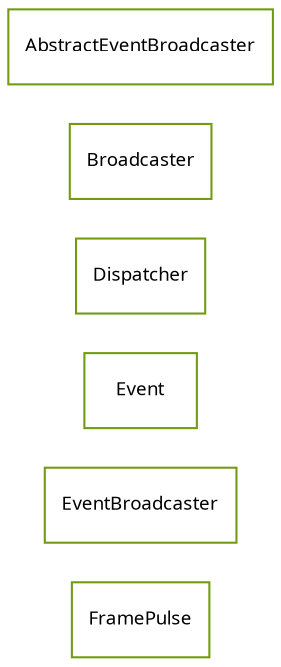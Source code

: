 strict digraph class_diagram {
  rankdir=LR;
  TypeFramePulse[
    label="FramePulse",
    URL="FramePulse.html",
    tooltip="com.sekati.events.FramePulse",
    fontname="Verdana",
    fontsize="9"
    color="#729b12"
    shape="record"
  ];
  TypeEventBroadcaster[
    label="EventBroadcaster",
    URL="EventBroadcaster.html",
    tooltip="com.sekati.events.EventBroadcaster",
    fontname="Verdana",
    fontsize="9"
    color="#729b12"
    shape="record"
  ];
  TypeEvent[
    label="Event",
    URL="Event.html",
    tooltip="com.sekati.events.Event",
    fontname="Verdana",
    fontsize="9"
    color="#729b12"
    shape="record"
  ];
  TypeDispatcher[
    label="Dispatcher",
    URL="Dispatcher.html",
    tooltip="com.sekati.events.Dispatcher",
    fontname="Verdana",
    fontsize="9"
    color="#729b12"
    shape="record"
  ];
  TypeBroadcaster[
    label="Broadcaster",
    URL="Broadcaster.html",
    tooltip="com.sekati.events.Broadcaster",
    fontname="Verdana",
    fontsize="9"
    color="#729b12"
    shape="record"
  ];
  TypeAbstractEventBroadcaster[
    label="AbstractEventBroadcaster",
    URL="AbstractEventBroadcaster.html",
    tooltip="com.sekati.events.AbstractEventBroadcaster",
    fontname="Verdana",
    fontsize="9"
    color="#729b12"
    shape="record"
  ];
}
